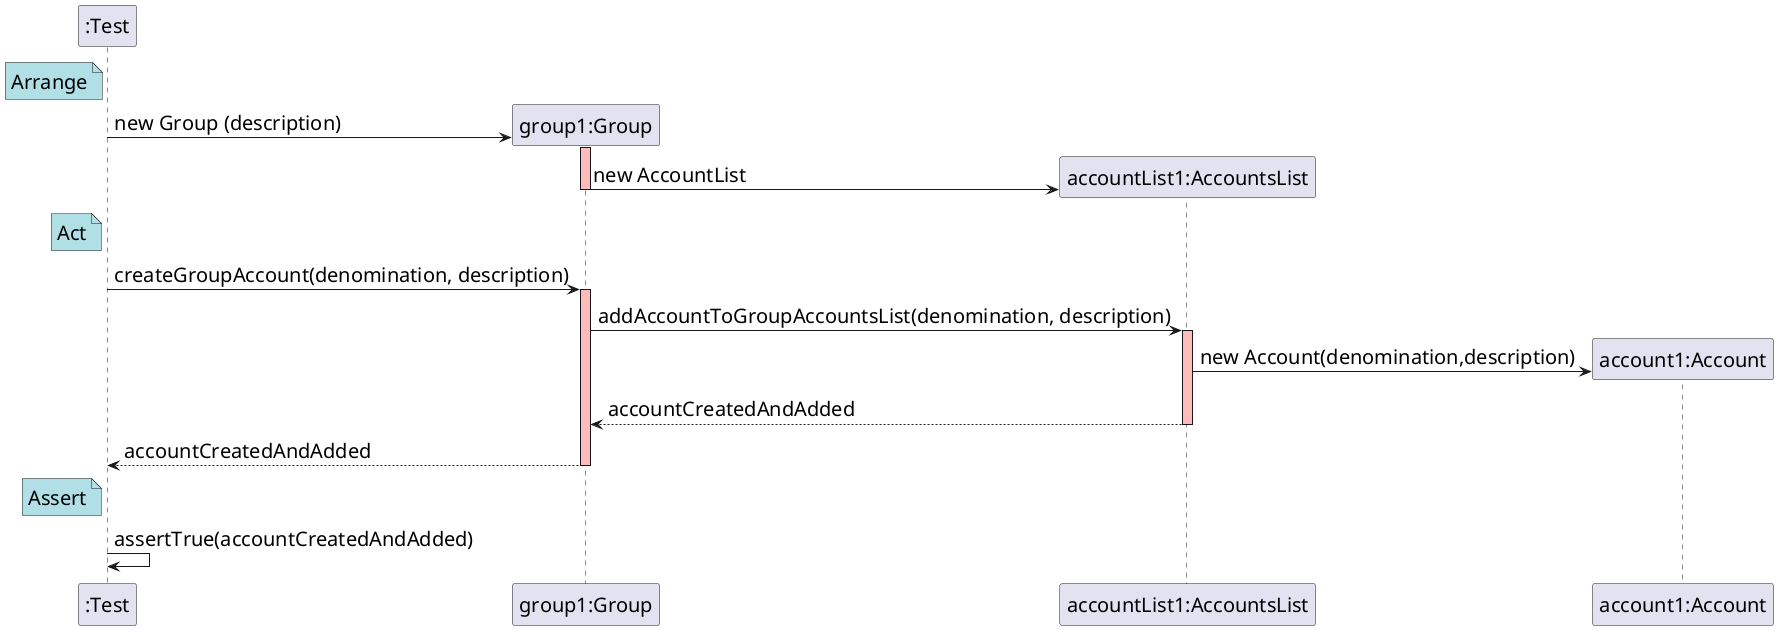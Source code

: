 @startuml
skinparam DefaultFontSize 20
create ":Test"

note left of ":Test" #powderblue
	Arrange
end note

create "group1:Group"
":Test" -> "group1:Group" : new Group (description)
activate "group1:Group" #FFBBBB

create "accountList1:AccountsList"
"group1:Group" -> "accountList1:AccountsList" : new AccountList
deactivate "group1:Group" #FFBBBB

note left of ":Test" #powderblue
	Act
end note

":Test" -> "group1:Group" : createGroupAccount(denomination, description)
activate "group1:Group" #FFBBBB

"group1:Group" -> "accountList1:AccountsList" : addAccountToGroupAccountsList(denomination, description)
activate "accountList1:AccountsList" #FFBBBB

create "account1:Account"
"accountList1:AccountsList" -> "account1:Account" : new Account(denomination,description)

"accountList1:AccountsList" --> "group1:Group" : accountCreatedAndAdded
deactivate "accountList1:AccountsList" #FFBBBB

"group1:Group" --> ":Test" : accountCreatedAndAdded
deactivate "group1:Group" #FFBBBB

note left of ":Test" #powderblue
	Assert
end note

":Test" -> ":Test" : assertTrue(accountCreatedAndAdded)

@enduml